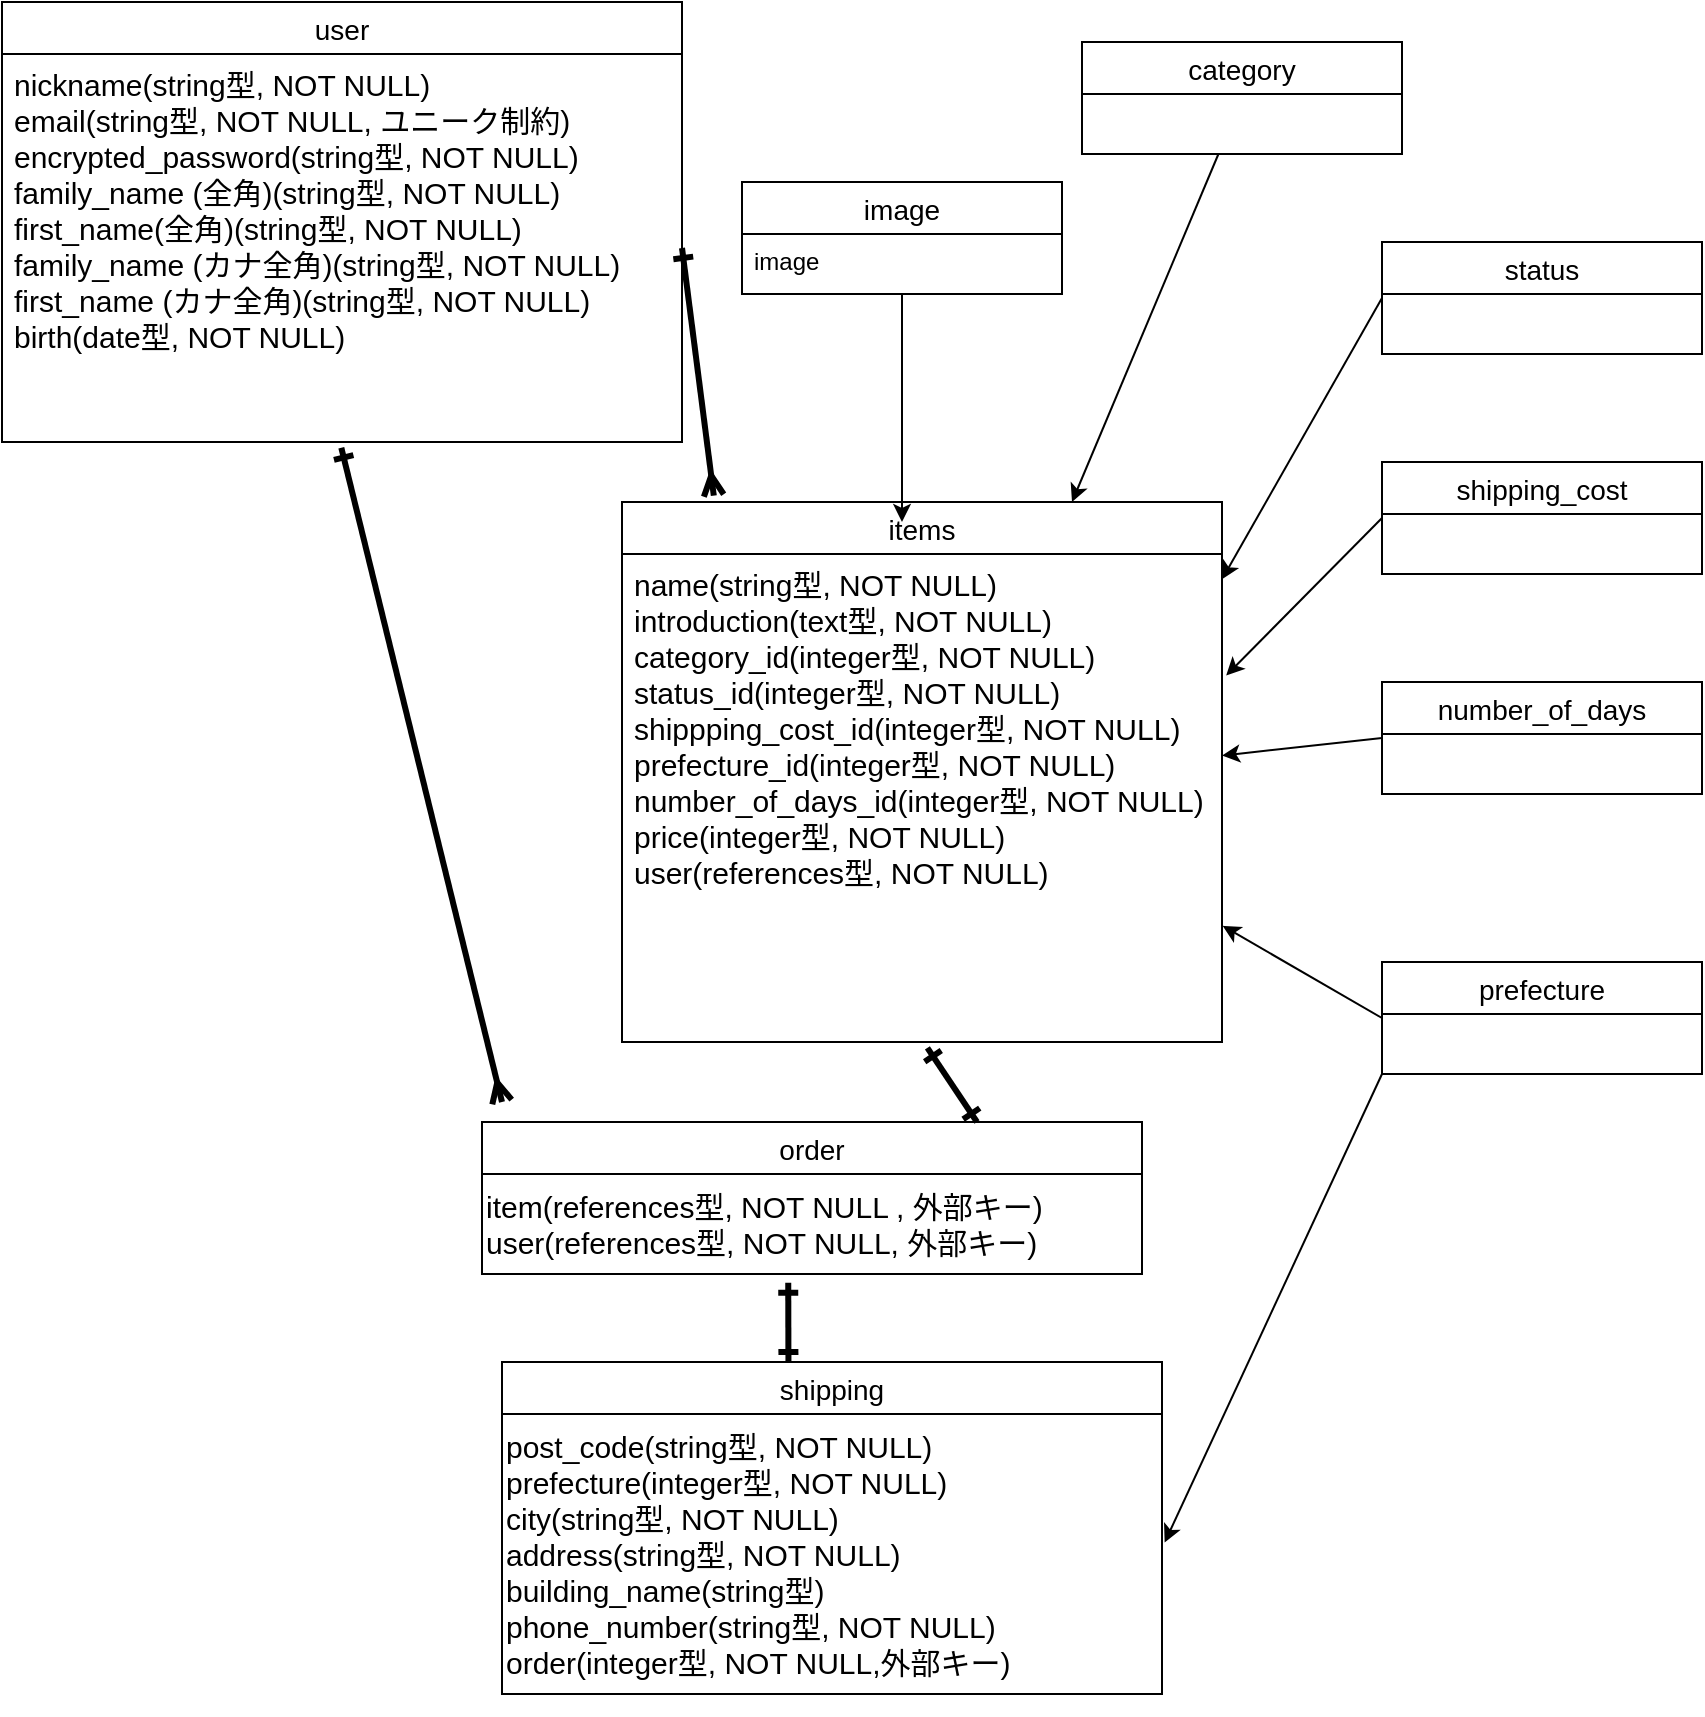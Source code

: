 <mxfile>
    <diagram id="f7OFSAXfzbydlX7Xqfsz" name="ページ1">
        <mxGraphModel dx="840" dy="844" grid="1" gridSize="10" guides="1" tooltips="1" connect="1" arrows="1" fold="1" page="1" pageScale="1" pageWidth="827" pageHeight="1169" math="0" shadow="0">
            <root>
                <mxCell id="0"/>
                <mxCell id="1" parent="0"/>
                <mxCell id="137" value="user" style="swimlane;fontStyle=0;childLayout=stackLayout;horizontal=1;startSize=26;horizontalStack=0;resizeParent=1;resizeParentMax=0;resizeLast=0;collapsible=1;marginBottom=0;align=center;fontSize=14;strokeWidth=1;rounded=0;" parent="1" vertex="1">
                    <mxGeometry x="10" y="20" width="340" height="220" as="geometry"/>
                </mxCell>
                <mxCell id="139" value="nickname(string型, NOT NULL)&#10;email(string型, NOT NULL, ユニーク制約)&#10;encrypted_password(string型, NOT NULL)&#10;family_name (全角)(string型, NOT NULL)&#10;first_name(全角)(string型, NOT NULL)&#10;family_name (カナ全角)(string型, NOT NULL)&#10;first_name (カナ全角)(string型, NOT NULL)&#10;birth(date型, NOT NULL)&#10;" style="text;strokeColor=none;fillColor=none;spacingLeft=4;spacingRight=4;overflow=hidden;rotatable=0;points=[[0,0.5],[1,0.5]];portConstraint=eastwest;fontSize=15;strokeWidth=1;rounded=0;" parent="137" vertex="1">
                    <mxGeometry y="26" width="340" height="194" as="geometry"/>
                </mxCell>
                <mxCell id="141" value="items" style="swimlane;fontStyle=0;childLayout=stackLayout;horizontal=1;startSize=26;horizontalStack=0;resizeParent=1;resizeParentMax=0;resizeLast=0;collapsible=1;marginBottom=0;align=center;fontSize=14;strokeWidth=1;rounded=0;" parent="1" vertex="1">
                    <mxGeometry x="320" y="270" width="300" height="270" as="geometry"/>
                </mxCell>
                <mxCell id="144" value="name(string型, NOT NULL)&#10;introduction(text型, NOT NULL)&#10;category_id(integer型, NOT NULL)&#10;status_id(integer型, NOT NULL)&#10;shippping_cost_id(integer型, NOT NULL)&#10;prefecture_id(integer型, NOT NULL)&#10;number_of_days_id(integer型, NOT NULL)&#10;price(integer型, NOT NULL)&#10;user(references型, NOT NULL)" style="text;strokeColor=none;fillColor=none;spacingLeft=4;spacingRight=4;overflow=hidden;rotatable=0;points=[[0,0.5],[1,0.5]];portConstraint=eastwest;fontSize=15;strokeWidth=1;rounded=0;" parent="141" vertex="1">
                    <mxGeometry y="26" width="300" height="244" as="geometry"/>
                </mxCell>
                <mxCell id="185" style="edgeStyle=none;html=1;strokeWidth=3;fontSize=15;startArrow=ERmany;startFill=0;endArrow=ERone;endFill=0;entryX=0.499;entryY=1.015;entryDx=0;entryDy=0;entryPerimeter=0;" parent="1" target="139" edge="1">
                    <mxGeometry relative="1" as="geometry">
                        <mxPoint x="220" y="430" as="targetPoint"/>
                        <mxPoint x="260" y="570" as="sourcePoint"/>
                    </mxGeometry>
                </mxCell>
                <mxCell id="152" value="order" style="swimlane;fontStyle=0;childLayout=stackLayout;horizontal=1;startSize=26;horizontalStack=0;resizeParent=1;resizeParentMax=0;resizeLast=0;collapsible=1;marginBottom=0;align=center;fontSize=14;rounded=0;hachureGap=4;strokeColor=default;fontFamily=Helvetica;fontColor=default;swimlaneLine=1;shadow=0;labelBackgroundColor=none;labelBorderColor=none;verticalAlign=middle;" parent="1" vertex="1">
                    <mxGeometry x="250" y="580" width="330" height="76" as="geometry"/>
                </mxCell>
                <mxCell id="168" value="&lt;font style=&quot;font-size: 15px;&quot;&gt;item(references型, NOT NULL , 外部キー)&lt;br&gt;user(references型, NOT NULL, 外部キー)&lt;br&gt;&lt;/font&gt;" style="text;html=1;align=left;verticalAlign=middle;resizable=0;points=[];autosize=1;strokeColor=none;fillColor=none;fontSize=14;fontFamily=Helvetica;fontColor=default;" parent="152" vertex="1">
                    <mxGeometry y="26" width="330" height="50" as="geometry"/>
                </mxCell>
                <mxCell id="158" value="shipping" style="swimlane;fontStyle=0;childLayout=stackLayout;horizontal=1;startSize=26;horizontalStack=0;resizeParent=1;resizeParentMax=0;resizeLast=0;collapsible=1;marginBottom=0;align=center;fontSize=14;" parent="1" vertex="1">
                    <mxGeometry x="260" y="700" width="330" height="166" as="geometry">
                        <mxRectangle x="460" y="530" width="90" height="30" as="alternateBounds"/>
                    </mxGeometry>
                </mxCell>
                <mxCell id="190" style="edgeStyle=none;html=1;strokeWidth=3;startArrow=ERone;startFill=0;endArrow=ERmany;endFill=0;" parent="158" source="165" target="158" edge="1">
                    <mxGeometry relative="1" as="geometry"/>
                </mxCell>
                <mxCell id="165" value="post_code(string型, NOT NULL)&lt;br style=&quot;font-size: 15px;&quot;&gt;prefecture(integer型, NOT NULL)&lt;br style=&quot;font-size: 15px;&quot;&gt;city(string型, NOT NULL)&lt;br style=&quot;font-size: 15px;&quot;&gt;address(string型, NOT NULL)&lt;br style=&quot;font-size: 15px;&quot;&gt;building_name(string型)&lt;br style=&quot;font-size: 15px;&quot;&gt;phone_number(string型, NOT NULL)&lt;br&gt;order(integer型, NOT NULL,外部キー)" style="text;html=1;align=left;verticalAlign=middle;resizable=0;points=[];autosize=1;strokeColor=none;fillColor=none;fontSize=15;fontFamily=Helvetica;fontColor=default;" parent="158" vertex="1">
                    <mxGeometry y="26" width="330" height="140" as="geometry"/>
                </mxCell>
                <mxCell id="183" style="edgeStyle=none;html=1;fontSize=15;startArrow=ERone;startFill=0;endArrow=ERmany;endFill=0;exitX=1;exitY=0.5;exitDx=0;exitDy=0;strokeWidth=3;entryX=0.153;entryY=-0.012;entryDx=0;entryDy=0;entryPerimeter=0;" parent="1" source="139" edge="1" target="141">
                    <mxGeometry relative="1" as="geometry">
                        <Array as="points"/>
                        <mxPoint x="460" y="323" as="targetPoint"/>
                    </mxGeometry>
                </mxCell>
                <mxCell id="187" style="edgeStyle=none;html=1;strokeWidth=3;fontSize=15;startArrow=ERone;startFill=0;endArrow=ERone;endFill=0;exitX=0.464;exitY=1.088;exitDx=0;exitDy=0;exitPerimeter=0;entryX=0.434;entryY=0;entryDx=0;entryDy=0;entryPerimeter=0;" parent="1" source="168" edge="1" target="158">
                    <mxGeometry relative="1" as="geometry">
                        <mxPoint x="402.8" y="679.57" as="sourcePoint"/>
                        <mxPoint x="403" y="780" as="targetPoint"/>
                        <Array as="points"/>
                    </mxGeometry>
                </mxCell>
                <mxCell id="189" style="edgeStyle=none;html=1;entryX=0.75;entryY=0;entryDx=0;entryDy=0;startArrow=ERone;startFill=0;endArrow=ERone;endFill=0;exitX=0.509;exitY=1.012;exitDx=0;exitDy=0;exitPerimeter=0;strokeWidth=3;" parent="1" source="144" target="152" edge="1">
                    <mxGeometry relative="1" as="geometry"/>
                </mxCell>
                <mxCell id="195" style="edgeStyle=none;html=1;" edge="1" parent="1" source="191">
                    <mxGeometry relative="1" as="geometry">
                        <mxPoint x="460" y="280" as="targetPoint"/>
                        <Array as="points"/>
                    </mxGeometry>
                </mxCell>
                <mxCell id="191" value="image" style="swimlane;fontStyle=0;childLayout=stackLayout;horizontal=1;startSize=26;horizontalStack=0;resizeParent=1;resizeParentMax=0;resizeLast=0;collapsible=1;marginBottom=0;align=center;fontSize=14;" vertex="1" parent="1">
                    <mxGeometry x="380" y="110" width="160" height="56" as="geometry"/>
                </mxCell>
                <mxCell id="192" value="image&#10;" style="text;strokeColor=none;fillColor=none;spacingLeft=4;spacingRight=4;overflow=hidden;rotatable=0;points=[[0,0.5],[1,0.5]];portConstraint=eastwest;fontSize=12;" vertex="1" parent="191">
                    <mxGeometry y="26" width="160" height="30" as="geometry"/>
                </mxCell>
                <mxCell id="200" style="edgeStyle=none;html=1;entryX=0.75;entryY=0;entryDx=0;entryDy=0;" edge="1" parent="1" source="196" target="141">
                    <mxGeometry relative="1" as="geometry"/>
                </mxCell>
                <mxCell id="196" value="category" style="swimlane;fontStyle=0;childLayout=stackLayout;horizontal=1;startSize=26;horizontalStack=0;resizeParent=1;resizeParentMax=0;resizeLast=0;collapsible=1;marginBottom=0;align=center;fontSize=14;" vertex="1" parent="1">
                    <mxGeometry x="550" y="40" width="160" height="56" as="geometry"/>
                </mxCell>
                <mxCell id="220" style="edgeStyle=none;html=1;exitX=0;exitY=0.5;exitDx=0;exitDy=0;entryX=1;entryY=0.052;entryDx=0;entryDy=0;entryPerimeter=0;" edge="1" parent="1" source="201" target="144">
                    <mxGeometry relative="1" as="geometry"/>
                </mxCell>
                <mxCell id="201" value="status" style="swimlane;fontStyle=0;childLayout=stackLayout;horizontal=1;startSize=26;horizontalStack=0;resizeParent=1;resizeParentMax=0;resizeLast=0;collapsible=1;marginBottom=0;align=center;fontSize=14;" vertex="1" parent="1">
                    <mxGeometry x="700" y="140" width="160" height="56" as="geometry"/>
                </mxCell>
                <mxCell id="221" style="edgeStyle=none;html=1;exitX=0;exitY=0.5;exitDx=0;exitDy=0;entryX=1.007;entryY=0.249;entryDx=0;entryDy=0;entryPerimeter=0;" edge="1" parent="1" source="205" target="144">
                    <mxGeometry relative="1" as="geometry"/>
                </mxCell>
                <mxCell id="205" value="shipping_cost" style="swimlane;fontStyle=0;childLayout=stackLayout;horizontal=1;startSize=26;horizontalStack=0;resizeParent=1;resizeParentMax=0;resizeLast=0;collapsible=1;marginBottom=0;align=center;fontSize=14;" vertex="1" parent="1">
                    <mxGeometry x="700" y="250" width="160" height="56" as="geometry"/>
                </mxCell>
                <mxCell id="222" style="edgeStyle=none;html=1;exitX=0;exitY=0.5;exitDx=0;exitDy=0;entryX=1;entryY=0.413;entryDx=0;entryDy=0;entryPerimeter=0;" edge="1" parent="1" source="209" target="144">
                    <mxGeometry relative="1" as="geometry"/>
                </mxCell>
                <mxCell id="209" value="number_of_days" style="swimlane;fontStyle=0;childLayout=stackLayout;horizontal=1;startSize=26;horizontalStack=0;resizeParent=1;resizeParentMax=0;resizeLast=0;collapsible=1;marginBottom=0;align=center;fontSize=14;" vertex="1" parent="1">
                    <mxGeometry x="700" y="360" width="160" height="56" as="geometry"/>
                </mxCell>
                <mxCell id="217" style="edgeStyle=none;html=1;exitX=0;exitY=0.5;exitDx=0;exitDy=0;entryX=1.001;entryY=0.762;entryDx=0;entryDy=0;entryPerimeter=0;" edge="1" parent="1" source="213" target="144">
                    <mxGeometry relative="1" as="geometry"/>
                </mxCell>
                <mxCell id="218" style="edgeStyle=none;html=1;exitX=0;exitY=1;exitDx=0;exitDy=0;entryX=1.004;entryY=0.459;entryDx=0;entryDy=0;entryPerimeter=0;" edge="1" parent="1" source="213" target="165">
                    <mxGeometry relative="1" as="geometry"/>
                </mxCell>
                <mxCell id="213" value="prefecture" style="swimlane;fontStyle=0;childLayout=stackLayout;horizontal=1;startSize=26;horizontalStack=0;resizeParent=1;resizeParentMax=0;resizeLast=0;collapsible=1;marginBottom=0;align=center;fontSize=14;" vertex="1" parent="1">
                    <mxGeometry x="700" y="500" width="160" height="56" as="geometry"/>
                </mxCell>
            </root>
        </mxGraphModel>
    </diagram>
</mxfile>
